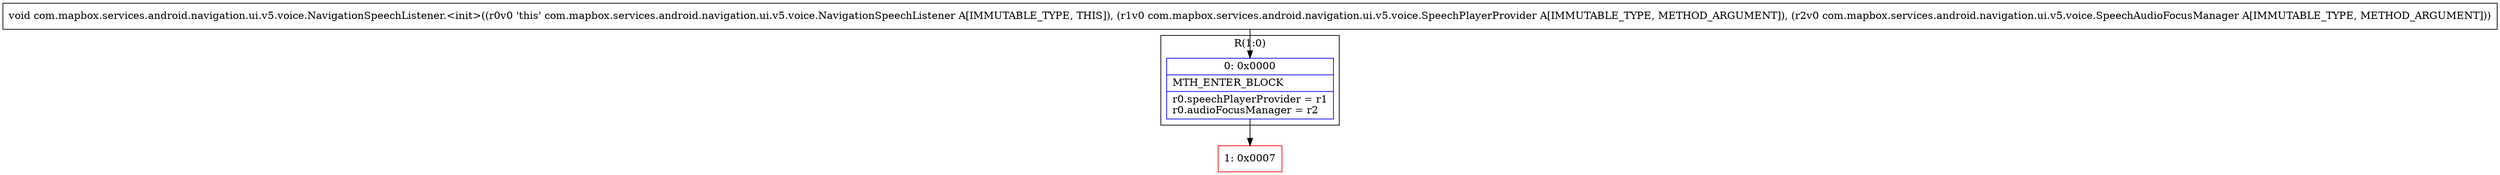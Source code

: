 digraph "CFG forcom.mapbox.services.android.navigation.ui.v5.voice.NavigationSpeechListener.\<init\>(Lcom\/mapbox\/services\/android\/navigation\/ui\/v5\/voice\/SpeechPlayerProvider;Lcom\/mapbox\/services\/android\/navigation\/ui\/v5\/voice\/SpeechAudioFocusManager;)V" {
subgraph cluster_Region_1849103644 {
label = "R(1:0)";
node [shape=record,color=blue];
Node_0 [shape=record,label="{0\:\ 0x0000|MTH_ENTER_BLOCK\l|r0.speechPlayerProvider = r1\lr0.audioFocusManager = r2\l}"];
}
Node_1 [shape=record,color=red,label="{1\:\ 0x0007}"];
MethodNode[shape=record,label="{void com.mapbox.services.android.navigation.ui.v5.voice.NavigationSpeechListener.\<init\>((r0v0 'this' com.mapbox.services.android.navigation.ui.v5.voice.NavigationSpeechListener A[IMMUTABLE_TYPE, THIS]), (r1v0 com.mapbox.services.android.navigation.ui.v5.voice.SpeechPlayerProvider A[IMMUTABLE_TYPE, METHOD_ARGUMENT]), (r2v0 com.mapbox.services.android.navigation.ui.v5.voice.SpeechAudioFocusManager A[IMMUTABLE_TYPE, METHOD_ARGUMENT])) }"];
MethodNode -> Node_0;
Node_0 -> Node_1;
}

